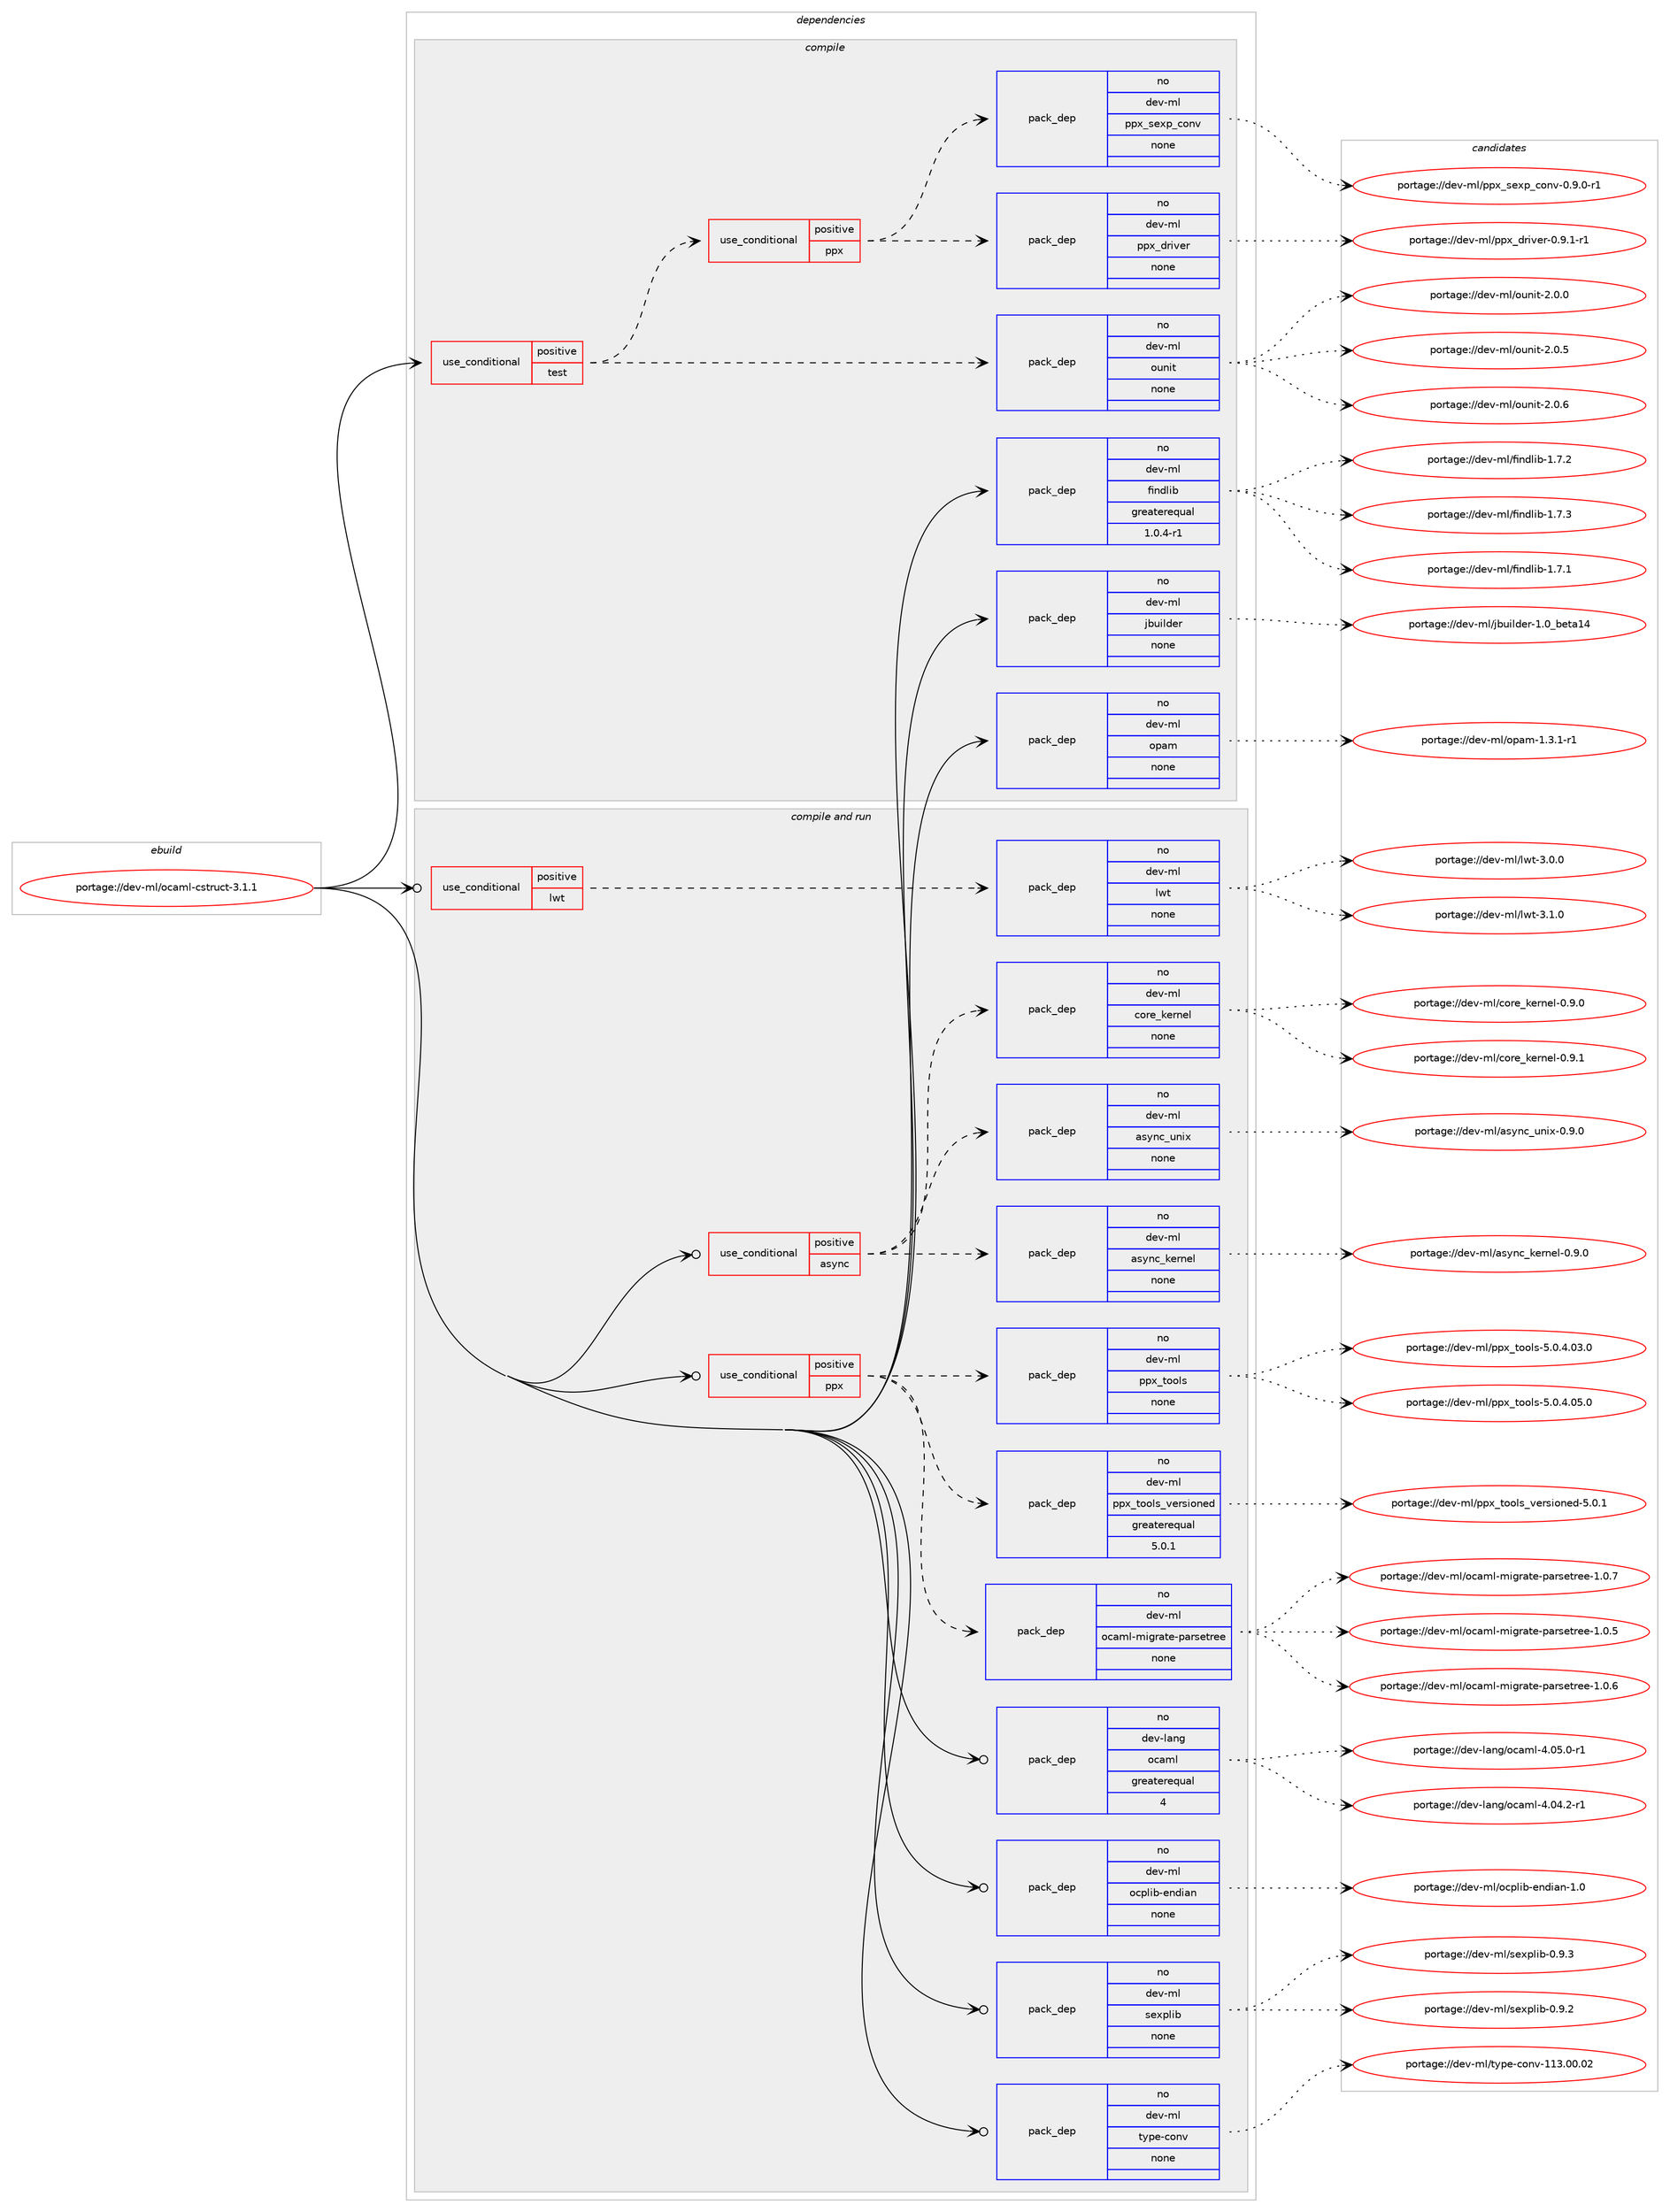 digraph prolog {

# *************
# Graph options
# *************

newrank=true;
concentrate=true;
compound=true;
graph [rankdir=LR,fontname=Helvetica,fontsize=10,ranksep=1.5];#, ranksep=2.5, nodesep=0.2];
edge  [arrowhead=vee];
node  [fontname=Helvetica,fontsize=10];

# **********
# The ebuild
# **********

subgraph cluster_leftcol {
color=gray;
rank=same;
label=<<i>ebuild</i>>;
id [label="portage://dev-ml/ocaml-cstruct-3.1.1", color=red, width=4, href="../dev-ml/ocaml-cstruct-3.1.1.svg"];
}

# ****************
# The dependencies
# ****************

subgraph cluster_midcol {
color=gray;
label=<<i>dependencies</i>>;
subgraph cluster_compile {
fillcolor="#eeeeee";
style=filled;
label=<<i>compile</i>>;
subgraph cond22428 {
dependency106949 [label=<<TABLE BORDER="0" CELLBORDER="1" CELLSPACING="0" CELLPADDING="4"><TR><TD ROWSPAN="3" CELLPADDING="10">use_conditional</TD></TR><TR><TD>positive</TD></TR><TR><TD>test</TD></TR></TABLE>>, shape=none, color=red];
subgraph pack81360 {
dependency106950 [label=<<TABLE BORDER="0" CELLBORDER="1" CELLSPACING="0" CELLPADDING="4" WIDTH="220"><TR><TD ROWSPAN="6" CELLPADDING="30">pack_dep</TD></TR><TR><TD WIDTH="110">no</TD></TR><TR><TD>dev-ml</TD></TR><TR><TD>ounit</TD></TR><TR><TD>none</TD></TR><TR><TD></TD></TR></TABLE>>, shape=none, color=blue];
}
dependency106949:e -> dependency106950:w [weight=20,style="dashed",arrowhead="vee"];
subgraph cond22429 {
dependency106951 [label=<<TABLE BORDER="0" CELLBORDER="1" CELLSPACING="0" CELLPADDING="4"><TR><TD ROWSPAN="3" CELLPADDING="10">use_conditional</TD></TR><TR><TD>positive</TD></TR><TR><TD>ppx</TD></TR></TABLE>>, shape=none, color=red];
subgraph pack81361 {
dependency106952 [label=<<TABLE BORDER="0" CELLBORDER="1" CELLSPACING="0" CELLPADDING="4" WIDTH="220"><TR><TD ROWSPAN="6" CELLPADDING="30">pack_dep</TD></TR><TR><TD WIDTH="110">no</TD></TR><TR><TD>dev-ml</TD></TR><TR><TD>ppx_driver</TD></TR><TR><TD>none</TD></TR><TR><TD></TD></TR></TABLE>>, shape=none, color=blue];
}
dependency106951:e -> dependency106952:w [weight=20,style="dashed",arrowhead="vee"];
subgraph pack81362 {
dependency106953 [label=<<TABLE BORDER="0" CELLBORDER="1" CELLSPACING="0" CELLPADDING="4" WIDTH="220"><TR><TD ROWSPAN="6" CELLPADDING="30">pack_dep</TD></TR><TR><TD WIDTH="110">no</TD></TR><TR><TD>dev-ml</TD></TR><TR><TD>ppx_sexp_conv</TD></TR><TR><TD>none</TD></TR><TR><TD></TD></TR></TABLE>>, shape=none, color=blue];
}
dependency106951:e -> dependency106953:w [weight=20,style="dashed",arrowhead="vee"];
}
dependency106949:e -> dependency106951:w [weight=20,style="dashed",arrowhead="vee"];
}
id:e -> dependency106949:w [weight=20,style="solid",arrowhead="vee"];
subgraph pack81363 {
dependency106954 [label=<<TABLE BORDER="0" CELLBORDER="1" CELLSPACING="0" CELLPADDING="4" WIDTH="220"><TR><TD ROWSPAN="6" CELLPADDING="30">pack_dep</TD></TR><TR><TD WIDTH="110">no</TD></TR><TR><TD>dev-ml</TD></TR><TR><TD>findlib</TD></TR><TR><TD>greaterequal</TD></TR><TR><TD>1.0.4-r1</TD></TR></TABLE>>, shape=none, color=blue];
}
id:e -> dependency106954:w [weight=20,style="solid",arrowhead="vee"];
subgraph pack81364 {
dependency106955 [label=<<TABLE BORDER="0" CELLBORDER="1" CELLSPACING="0" CELLPADDING="4" WIDTH="220"><TR><TD ROWSPAN="6" CELLPADDING="30">pack_dep</TD></TR><TR><TD WIDTH="110">no</TD></TR><TR><TD>dev-ml</TD></TR><TR><TD>jbuilder</TD></TR><TR><TD>none</TD></TR><TR><TD></TD></TR></TABLE>>, shape=none, color=blue];
}
id:e -> dependency106955:w [weight=20,style="solid",arrowhead="vee"];
subgraph pack81365 {
dependency106956 [label=<<TABLE BORDER="0" CELLBORDER="1" CELLSPACING="0" CELLPADDING="4" WIDTH="220"><TR><TD ROWSPAN="6" CELLPADDING="30">pack_dep</TD></TR><TR><TD WIDTH="110">no</TD></TR><TR><TD>dev-ml</TD></TR><TR><TD>opam</TD></TR><TR><TD>none</TD></TR><TR><TD></TD></TR></TABLE>>, shape=none, color=blue];
}
id:e -> dependency106956:w [weight=20,style="solid",arrowhead="vee"];
}
subgraph cluster_compileandrun {
fillcolor="#eeeeee";
style=filled;
label=<<i>compile and run</i>>;
subgraph cond22430 {
dependency106957 [label=<<TABLE BORDER="0" CELLBORDER="1" CELLSPACING="0" CELLPADDING="4"><TR><TD ROWSPAN="3" CELLPADDING="10">use_conditional</TD></TR><TR><TD>positive</TD></TR><TR><TD>async</TD></TR></TABLE>>, shape=none, color=red];
subgraph pack81366 {
dependency106958 [label=<<TABLE BORDER="0" CELLBORDER="1" CELLSPACING="0" CELLPADDING="4" WIDTH="220"><TR><TD ROWSPAN="6" CELLPADDING="30">pack_dep</TD></TR><TR><TD WIDTH="110">no</TD></TR><TR><TD>dev-ml</TD></TR><TR><TD>async_kernel</TD></TR><TR><TD>none</TD></TR><TR><TD></TD></TR></TABLE>>, shape=none, color=blue];
}
dependency106957:e -> dependency106958:w [weight=20,style="dashed",arrowhead="vee"];
subgraph pack81367 {
dependency106959 [label=<<TABLE BORDER="0" CELLBORDER="1" CELLSPACING="0" CELLPADDING="4" WIDTH="220"><TR><TD ROWSPAN="6" CELLPADDING="30">pack_dep</TD></TR><TR><TD WIDTH="110">no</TD></TR><TR><TD>dev-ml</TD></TR><TR><TD>async_unix</TD></TR><TR><TD>none</TD></TR><TR><TD></TD></TR></TABLE>>, shape=none, color=blue];
}
dependency106957:e -> dependency106959:w [weight=20,style="dashed",arrowhead="vee"];
subgraph pack81368 {
dependency106960 [label=<<TABLE BORDER="0" CELLBORDER="1" CELLSPACING="0" CELLPADDING="4" WIDTH="220"><TR><TD ROWSPAN="6" CELLPADDING="30">pack_dep</TD></TR><TR><TD WIDTH="110">no</TD></TR><TR><TD>dev-ml</TD></TR><TR><TD>core_kernel</TD></TR><TR><TD>none</TD></TR><TR><TD></TD></TR></TABLE>>, shape=none, color=blue];
}
dependency106957:e -> dependency106960:w [weight=20,style="dashed",arrowhead="vee"];
}
id:e -> dependency106957:w [weight=20,style="solid",arrowhead="odotvee"];
subgraph cond22431 {
dependency106961 [label=<<TABLE BORDER="0" CELLBORDER="1" CELLSPACING="0" CELLPADDING="4"><TR><TD ROWSPAN="3" CELLPADDING="10">use_conditional</TD></TR><TR><TD>positive</TD></TR><TR><TD>lwt</TD></TR></TABLE>>, shape=none, color=red];
subgraph pack81369 {
dependency106962 [label=<<TABLE BORDER="0" CELLBORDER="1" CELLSPACING="0" CELLPADDING="4" WIDTH="220"><TR><TD ROWSPAN="6" CELLPADDING="30">pack_dep</TD></TR><TR><TD WIDTH="110">no</TD></TR><TR><TD>dev-ml</TD></TR><TR><TD>lwt</TD></TR><TR><TD>none</TD></TR><TR><TD></TD></TR></TABLE>>, shape=none, color=blue];
}
dependency106961:e -> dependency106962:w [weight=20,style="dashed",arrowhead="vee"];
}
id:e -> dependency106961:w [weight=20,style="solid",arrowhead="odotvee"];
subgraph cond22432 {
dependency106963 [label=<<TABLE BORDER="0" CELLBORDER="1" CELLSPACING="0" CELLPADDING="4"><TR><TD ROWSPAN="3" CELLPADDING="10">use_conditional</TD></TR><TR><TD>positive</TD></TR><TR><TD>ppx</TD></TR></TABLE>>, shape=none, color=red];
subgraph pack81370 {
dependency106964 [label=<<TABLE BORDER="0" CELLBORDER="1" CELLSPACING="0" CELLPADDING="4" WIDTH="220"><TR><TD ROWSPAN="6" CELLPADDING="30">pack_dep</TD></TR><TR><TD WIDTH="110">no</TD></TR><TR><TD>dev-ml</TD></TR><TR><TD>ppx_tools</TD></TR><TR><TD>none</TD></TR><TR><TD></TD></TR></TABLE>>, shape=none, color=blue];
}
dependency106963:e -> dependency106964:w [weight=20,style="dashed",arrowhead="vee"];
subgraph pack81371 {
dependency106965 [label=<<TABLE BORDER="0" CELLBORDER="1" CELLSPACING="0" CELLPADDING="4" WIDTH="220"><TR><TD ROWSPAN="6" CELLPADDING="30">pack_dep</TD></TR><TR><TD WIDTH="110">no</TD></TR><TR><TD>dev-ml</TD></TR><TR><TD>ocaml-migrate-parsetree</TD></TR><TR><TD>none</TD></TR><TR><TD></TD></TR></TABLE>>, shape=none, color=blue];
}
dependency106963:e -> dependency106965:w [weight=20,style="dashed",arrowhead="vee"];
subgraph pack81372 {
dependency106966 [label=<<TABLE BORDER="0" CELLBORDER="1" CELLSPACING="0" CELLPADDING="4" WIDTH="220"><TR><TD ROWSPAN="6" CELLPADDING="30">pack_dep</TD></TR><TR><TD WIDTH="110">no</TD></TR><TR><TD>dev-ml</TD></TR><TR><TD>ppx_tools_versioned</TD></TR><TR><TD>greaterequal</TD></TR><TR><TD>5.0.1</TD></TR></TABLE>>, shape=none, color=blue];
}
dependency106963:e -> dependency106966:w [weight=20,style="dashed",arrowhead="vee"];
}
id:e -> dependency106963:w [weight=20,style="solid",arrowhead="odotvee"];
subgraph pack81373 {
dependency106967 [label=<<TABLE BORDER="0" CELLBORDER="1" CELLSPACING="0" CELLPADDING="4" WIDTH="220"><TR><TD ROWSPAN="6" CELLPADDING="30">pack_dep</TD></TR><TR><TD WIDTH="110">no</TD></TR><TR><TD>dev-lang</TD></TR><TR><TD>ocaml</TD></TR><TR><TD>greaterequal</TD></TR><TR><TD>4</TD></TR></TABLE>>, shape=none, color=blue];
}
id:e -> dependency106967:w [weight=20,style="solid",arrowhead="odotvee"];
subgraph pack81374 {
dependency106968 [label=<<TABLE BORDER="0" CELLBORDER="1" CELLSPACING="0" CELLPADDING="4" WIDTH="220"><TR><TD ROWSPAN="6" CELLPADDING="30">pack_dep</TD></TR><TR><TD WIDTH="110">no</TD></TR><TR><TD>dev-ml</TD></TR><TR><TD>ocplib-endian</TD></TR><TR><TD>none</TD></TR><TR><TD></TD></TR></TABLE>>, shape=none, color=blue];
}
id:e -> dependency106968:w [weight=20,style="solid",arrowhead="odotvee"];
subgraph pack81375 {
dependency106969 [label=<<TABLE BORDER="0" CELLBORDER="1" CELLSPACING="0" CELLPADDING="4" WIDTH="220"><TR><TD ROWSPAN="6" CELLPADDING="30">pack_dep</TD></TR><TR><TD WIDTH="110">no</TD></TR><TR><TD>dev-ml</TD></TR><TR><TD>sexplib</TD></TR><TR><TD>none</TD></TR><TR><TD></TD></TR></TABLE>>, shape=none, color=blue];
}
id:e -> dependency106969:w [weight=20,style="solid",arrowhead="odotvee"];
subgraph pack81376 {
dependency106970 [label=<<TABLE BORDER="0" CELLBORDER="1" CELLSPACING="0" CELLPADDING="4" WIDTH="220"><TR><TD ROWSPAN="6" CELLPADDING="30">pack_dep</TD></TR><TR><TD WIDTH="110">no</TD></TR><TR><TD>dev-ml</TD></TR><TR><TD>type-conv</TD></TR><TR><TD>none</TD></TR><TR><TD></TD></TR></TABLE>>, shape=none, color=blue];
}
id:e -> dependency106970:w [weight=20,style="solid",arrowhead="odotvee"];
}
subgraph cluster_run {
fillcolor="#eeeeee";
style=filled;
label=<<i>run</i>>;
}
}

# **************
# The candidates
# **************

subgraph cluster_choices {
rank=same;
color=gray;
label=<<i>candidates</i>>;

subgraph choice81360 {
color=black;
nodesep=1;
choiceportage1001011184510910847111117110105116455046484648 [label="portage://dev-ml/ounit-2.0.0", color=red, width=4,href="../dev-ml/ounit-2.0.0.svg"];
choiceportage1001011184510910847111117110105116455046484653 [label="portage://dev-ml/ounit-2.0.5", color=red, width=4,href="../dev-ml/ounit-2.0.5.svg"];
choiceportage1001011184510910847111117110105116455046484654 [label="portage://dev-ml/ounit-2.0.6", color=red, width=4,href="../dev-ml/ounit-2.0.6.svg"];
dependency106950:e -> choiceportage1001011184510910847111117110105116455046484648:w [style=dotted,weight="100"];
dependency106950:e -> choiceportage1001011184510910847111117110105116455046484653:w [style=dotted,weight="100"];
dependency106950:e -> choiceportage1001011184510910847111117110105116455046484654:w [style=dotted,weight="100"];
}
subgraph choice81361 {
color=black;
nodesep=1;
choiceportage1001011184510910847112112120951001141051181011144548465746494511449 [label="portage://dev-ml/ppx_driver-0.9.1-r1", color=red, width=4,href="../dev-ml/ppx_driver-0.9.1-r1.svg"];
dependency106952:e -> choiceportage1001011184510910847112112120951001141051181011144548465746494511449:w [style=dotted,weight="100"];
}
subgraph choice81362 {
color=black;
nodesep=1;
choiceportage10010111845109108471121121209511510112011295991111101184548465746484511449 [label="portage://dev-ml/ppx_sexp_conv-0.9.0-r1", color=red, width=4,href="../dev-ml/ppx_sexp_conv-0.9.0-r1.svg"];
dependency106953:e -> choiceportage10010111845109108471121121209511510112011295991111101184548465746484511449:w [style=dotted,weight="100"];
}
subgraph choice81363 {
color=black;
nodesep=1;
choiceportage100101118451091084710210511010010810598454946554649 [label="portage://dev-ml/findlib-1.7.1", color=red, width=4,href="../dev-ml/findlib-1.7.1.svg"];
choiceportage100101118451091084710210511010010810598454946554650 [label="portage://dev-ml/findlib-1.7.2", color=red, width=4,href="../dev-ml/findlib-1.7.2.svg"];
choiceportage100101118451091084710210511010010810598454946554651 [label="portage://dev-ml/findlib-1.7.3", color=red, width=4,href="../dev-ml/findlib-1.7.3.svg"];
dependency106954:e -> choiceportage100101118451091084710210511010010810598454946554649:w [style=dotted,weight="100"];
dependency106954:e -> choiceportage100101118451091084710210511010010810598454946554650:w [style=dotted,weight="100"];
dependency106954:e -> choiceportage100101118451091084710210511010010810598454946554651:w [style=dotted,weight="100"];
}
subgraph choice81364 {
color=black;
nodesep=1;
choiceportage100101118451091084710698117105108100101114454946489598101116974952 [label="portage://dev-ml/jbuilder-1.0_beta14", color=red, width=4,href="../dev-ml/jbuilder-1.0_beta14.svg"];
dependency106955:e -> choiceportage100101118451091084710698117105108100101114454946489598101116974952:w [style=dotted,weight="100"];
}
subgraph choice81365 {
color=black;
nodesep=1;
choiceportage1001011184510910847111112971094549465146494511449 [label="portage://dev-ml/opam-1.3.1-r1", color=red, width=4,href="../dev-ml/opam-1.3.1-r1.svg"];
dependency106956:e -> choiceportage1001011184510910847111112971094549465146494511449:w [style=dotted,weight="100"];
}
subgraph choice81366 {
color=black;
nodesep=1;
choiceportage1001011184510910847971151211109995107101114110101108454846574648 [label="portage://dev-ml/async_kernel-0.9.0", color=red, width=4,href="../dev-ml/async_kernel-0.9.0.svg"];
dependency106958:e -> choiceportage1001011184510910847971151211109995107101114110101108454846574648:w [style=dotted,weight="100"];
}
subgraph choice81367 {
color=black;
nodesep=1;
choiceportage1001011184510910847971151211109995117110105120454846574648 [label="portage://dev-ml/async_unix-0.9.0", color=red, width=4,href="../dev-ml/async_unix-0.9.0.svg"];
dependency106959:e -> choiceportage1001011184510910847971151211109995117110105120454846574648:w [style=dotted,weight="100"];
}
subgraph choice81368 {
color=black;
nodesep=1;
choiceportage10010111845109108479911111410195107101114110101108454846574648 [label="portage://dev-ml/core_kernel-0.9.0", color=red, width=4,href="../dev-ml/core_kernel-0.9.0.svg"];
choiceportage10010111845109108479911111410195107101114110101108454846574649 [label="portage://dev-ml/core_kernel-0.9.1", color=red, width=4,href="../dev-ml/core_kernel-0.9.1.svg"];
dependency106960:e -> choiceportage10010111845109108479911111410195107101114110101108454846574648:w [style=dotted,weight="100"];
dependency106960:e -> choiceportage10010111845109108479911111410195107101114110101108454846574649:w [style=dotted,weight="100"];
}
subgraph choice81369 {
color=black;
nodesep=1;
choiceportage1001011184510910847108119116455146484648 [label="portage://dev-ml/lwt-3.0.0", color=red, width=4,href="../dev-ml/lwt-3.0.0.svg"];
choiceportage1001011184510910847108119116455146494648 [label="portage://dev-ml/lwt-3.1.0", color=red, width=4,href="../dev-ml/lwt-3.1.0.svg"];
dependency106962:e -> choiceportage1001011184510910847108119116455146484648:w [style=dotted,weight="100"];
dependency106962:e -> choiceportage1001011184510910847108119116455146494648:w [style=dotted,weight="100"];
}
subgraph choice81370 {
color=black;
nodesep=1;
choiceportage1001011184510910847112112120951161111111081154553464846524648514648 [label="portage://dev-ml/ppx_tools-5.0.4.03.0", color=red, width=4,href="../dev-ml/ppx_tools-5.0.4.03.0.svg"];
choiceportage1001011184510910847112112120951161111111081154553464846524648534648 [label="portage://dev-ml/ppx_tools-5.0.4.05.0", color=red, width=4,href="../dev-ml/ppx_tools-5.0.4.05.0.svg"];
dependency106964:e -> choiceportage1001011184510910847112112120951161111111081154553464846524648514648:w [style=dotted,weight="100"];
dependency106964:e -> choiceportage1001011184510910847112112120951161111111081154553464846524648534648:w [style=dotted,weight="100"];
}
subgraph choice81371 {
color=black;
nodesep=1;
choiceportage1001011184510910847111999710910845109105103114971161014511297114115101116114101101454946484653 [label="portage://dev-ml/ocaml-migrate-parsetree-1.0.5", color=red, width=4,href="../dev-ml/ocaml-migrate-parsetree-1.0.5.svg"];
choiceportage1001011184510910847111999710910845109105103114971161014511297114115101116114101101454946484654 [label="portage://dev-ml/ocaml-migrate-parsetree-1.0.6", color=red, width=4,href="../dev-ml/ocaml-migrate-parsetree-1.0.6.svg"];
choiceportage1001011184510910847111999710910845109105103114971161014511297114115101116114101101454946484655 [label="portage://dev-ml/ocaml-migrate-parsetree-1.0.7", color=red, width=4,href="../dev-ml/ocaml-migrate-parsetree-1.0.7.svg"];
dependency106965:e -> choiceportage1001011184510910847111999710910845109105103114971161014511297114115101116114101101454946484653:w [style=dotted,weight="100"];
dependency106965:e -> choiceportage1001011184510910847111999710910845109105103114971161014511297114115101116114101101454946484654:w [style=dotted,weight="100"];
dependency106965:e -> choiceportage1001011184510910847111999710910845109105103114971161014511297114115101116114101101454946484655:w [style=dotted,weight="100"];
}
subgraph choice81372 {
color=black;
nodesep=1;
choiceportage10010111845109108471121121209511611111110811595118101114115105111110101100455346484649 [label="portage://dev-ml/ppx_tools_versioned-5.0.1", color=red, width=4,href="../dev-ml/ppx_tools_versioned-5.0.1.svg"];
dependency106966:e -> choiceportage10010111845109108471121121209511611111110811595118101114115105111110101100455346484649:w [style=dotted,weight="100"];
}
subgraph choice81373 {
color=black;
nodesep=1;
choiceportage1001011184510897110103471119997109108455246485246504511449 [label="portage://dev-lang/ocaml-4.04.2-r1", color=red, width=4,href="../dev-lang/ocaml-4.04.2-r1.svg"];
choiceportage1001011184510897110103471119997109108455246485346484511449 [label="portage://dev-lang/ocaml-4.05.0-r1", color=red, width=4,href="../dev-lang/ocaml-4.05.0-r1.svg"];
dependency106967:e -> choiceportage1001011184510897110103471119997109108455246485246504511449:w [style=dotted,weight="100"];
dependency106967:e -> choiceportage1001011184510897110103471119997109108455246485346484511449:w [style=dotted,weight="100"];
}
subgraph choice81374 {
color=black;
nodesep=1;
choiceportage10010111845109108471119911210810598451011101001059711045494648 [label="portage://dev-ml/ocplib-endian-1.0", color=red, width=4,href="../dev-ml/ocplib-endian-1.0.svg"];
dependency106968:e -> choiceportage10010111845109108471119911210810598451011101001059711045494648:w [style=dotted,weight="100"];
}
subgraph choice81375 {
color=black;
nodesep=1;
choiceportage100101118451091084711510112011210810598454846574650 [label="portage://dev-ml/sexplib-0.9.2", color=red, width=4,href="../dev-ml/sexplib-0.9.2.svg"];
choiceportage100101118451091084711510112011210810598454846574651 [label="portage://dev-ml/sexplib-0.9.3", color=red, width=4,href="../dev-ml/sexplib-0.9.3.svg"];
dependency106969:e -> choiceportage100101118451091084711510112011210810598454846574650:w [style=dotted,weight="100"];
dependency106969:e -> choiceportage100101118451091084711510112011210810598454846574651:w [style=dotted,weight="100"];
}
subgraph choice81376 {
color=black;
nodesep=1;
choiceportage1001011184510910847116121112101459911111011845494951464848464850 [label="portage://dev-ml/type-conv-113.00.02", color=red, width=4,href="../dev-ml/type-conv-113.00.02.svg"];
dependency106970:e -> choiceportage1001011184510910847116121112101459911111011845494951464848464850:w [style=dotted,weight="100"];
}
}

}
